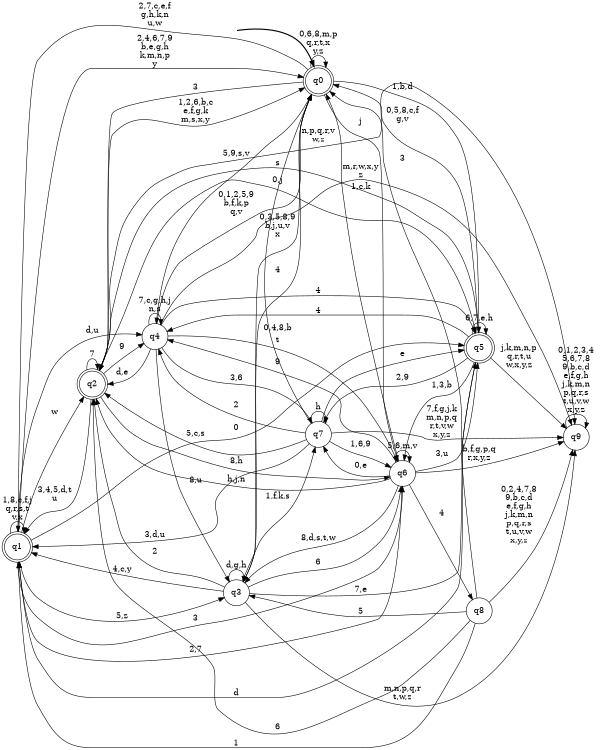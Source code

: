 digraph BlueStar {
__start0 [style = invis, shape = none, label = "", width = 0, height = 0];

rankdir=LR;
size="8,5";

s0 [style="rounded,filled", color="black", fillcolor="white" shape="doublecircle", label="q0"];
s1 [style="rounded,filled", color="black", fillcolor="white" shape="doublecircle", label="q1"];
s2 [style="rounded,filled", color="black", fillcolor="white" shape="doublecircle", label="q2"];
s3 [style="filled", color="black", fillcolor="white" shape="circle", label="q3"];
s4 [style="filled", color="black", fillcolor="white" shape="circle", label="q4"];
s5 [style="rounded,filled", color="black", fillcolor="white" shape="doublecircle", label="q5"];
s6 [style="filled", color="black", fillcolor="white" shape="circle", label="q6"];
s7 [style="filled", color="black", fillcolor="white" shape="circle", label="q7"];
s8 [style="filled", color="black", fillcolor="white" shape="circle", label="q8"];
s9 [style="filled", color="black", fillcolor="white" shape="circle", label="q9"];
subgraph cluster_main { 
	graph [pad=".75", ranksep="0.15", nodesep="0.15"];
	 style=invis; 
	__start0 -> s0 [penwidth=2];
}
s0 -> s0 [label="0,6,8,m,p\nq,r,t,x\ny,z"];
s0 -> s1 [label="2,7,c,e,f\ng,h,k,n\nu,w"];
s0 -> s2 [label="3"];
s0 -> s3 [label="4"];
s0 -> s4 [label="5,9,s,v"];
s0 -> s5 [label="1,b,d"];
s0 -> s6 [label="j"];
s1 -> s0 [label="2,4,6,7,9\nb,e,g,h\nk,m,n,p\ny"];
s1 -> s1 [label="1,8,c,f,j\nq,r,s,t\nv,x"];
s1 -> s2 [label="w"];
s1 -> s3 [label="5,z"];
s1 -> s4 [label="d,u"];
s1 -> s5 [label="0"];
s1 -> s6 [label="3"];
s2 -> s0 [label="1,2,6,b,c\ne,f,g,k\nm,s,x,y"];
s2 -> s1 [label="3,4,5,d,t\nu"];
s2 -> s2 [label="7"];
s2 -> s4 [label="9"];
s2 -> s5 [label="0,j"];
s2 -> s6 [label="8,h"];
s2 -> s9 [label="n,p,q,r,v\nw,z"];
s3 -> s0 [label="0,3,5,8,9\nb,j,u,v\nx"];
s3 -> s1 [label="4,c,y"];
s3 -> s2 [label="2"];
s3 -> s3 [label="d,g,h"];
s3 -> s5 [label="7,e"];
s3 -> s6 [label="6"];
s3 -> s7 [label="1,f,k,s"];
s3 -> s9 [label="m,n,p,q,r\nt,w,z"];
s4 -> s0 [label="0,1,2,5,9\nb,f,k,p\nq,v"];
s4 -> s2 [label="d,e"];
s4 -> s3 [label="8,u"];
s4 -> s4 [label="7,c,g,h,j\nn,s"];
s4 -> s5 [label="4"];
s4 -> s6 [label="t"];
s4 -> s7 [label="3,6"];
s4 -> s9 [label="m,r,w,x,y\nz"];
s5 -> s0 [label="0,5,8,c,f\ng,v"];
s5 -> s1 [label="d"];
s5 -> s2 [label="s"];
s5 -> s4 [label="4"];
s5 -> s5 [label="6,7,e,h"];
s5 -> s6 [label="1,3,b"];
s5 -> s7 [label="2,9"];
s5 -> s9 [label="j,k,m,n,p\nq,r,t,u\nw,x,y,z"];
s6 -> s0 [label="1,c,k"];
s6 -> s1 [label="2,7"];
s6 -> s2 [label="h,j,n"];
s6 -> s3 [label="8,d,s,t,w"];
s6 -> s4 [label="9"];
s6 -> s5 [label="3,u"];
s6 -> s6 [label="5,6,m,v"];
s6 -> s7 [label="0,e"];
s6 -> s8 [label="4"];
s6 -> s9 [label="b,f,g,p,q\nr,x,y,z"];
s7 -> s0 [label="0,4,8,b"];
s7 -> s1 [label="3,d,u"];
s7 -> s2 [label="5,c,s"];
s7 -> s4 [label="2"];
s7 -> s5 [label="e"];
s7 -> s6 [label="1,6,9"];
s7 -> s7 [label="h"];
s7 -> s9 [label="7,f,g,j,k\nm,n,p,q\nr,t,v,w\nx,y,z"];
s8 -> s0 [label="3"];
s8 -> s1 [label="1"];
s8 -> s2 [label="6"];
s8 -> s3 [label="5"];
s8 -> s9 [label="0,2,4,7,8\n9,b,c,d\ne,f,g,h\nj,k,m,n\np,q,r,s\nt,u,v,w\nx,y,z"];
s9 -> s9 [label="0,1,2,3,4\n5,6,7,8\n9,b,c,d\ne,f,g,h\nj,k,m,n\np,q,r,s\nt,u,v,w\nx,y,z"];

}